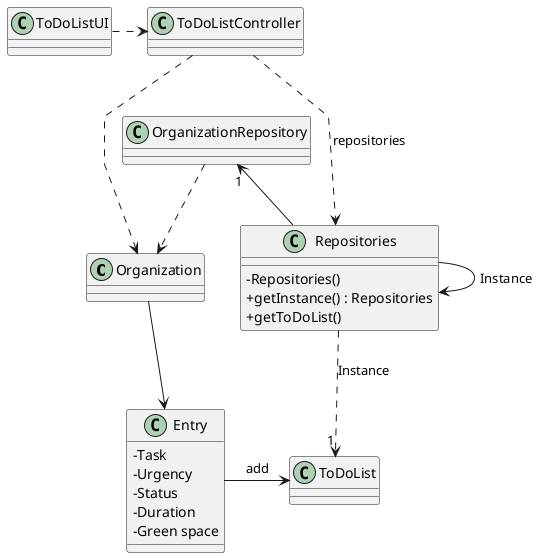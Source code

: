 @startuml
'skinparam monochrome true
skinparam packageStyle rectangle
skinparam shadowing false
skinparam linetype polyline
'skinparam linetype orto

skinparam classAttributeIconSize 0

'left to right direction

class Organization{

}

class ToDoListUI{

}


class ToDoListController{

}

class Repositories{
    - Repositories()
    + getInstance() : Repositories
    + getToDoList()
}

class ToDoList{

}

class Entry{
    -Task
    -Urgency
    -Status
    -Duration
    -Green space
}

ToDoListUI .right-> ToDoListController
ToDoListController .right-> Organization
Organization -down-> Entry
Repositories .down-> "1" ToDoList: Instance
Entry -> ToDoList: add
OrganizationRepository .down-> Organization
ToDoListController -.down-> Repositories : repositories
Repositories -left-> "1" OrganizationRepository
Repositories -> Repositories: Instance

@enduml

